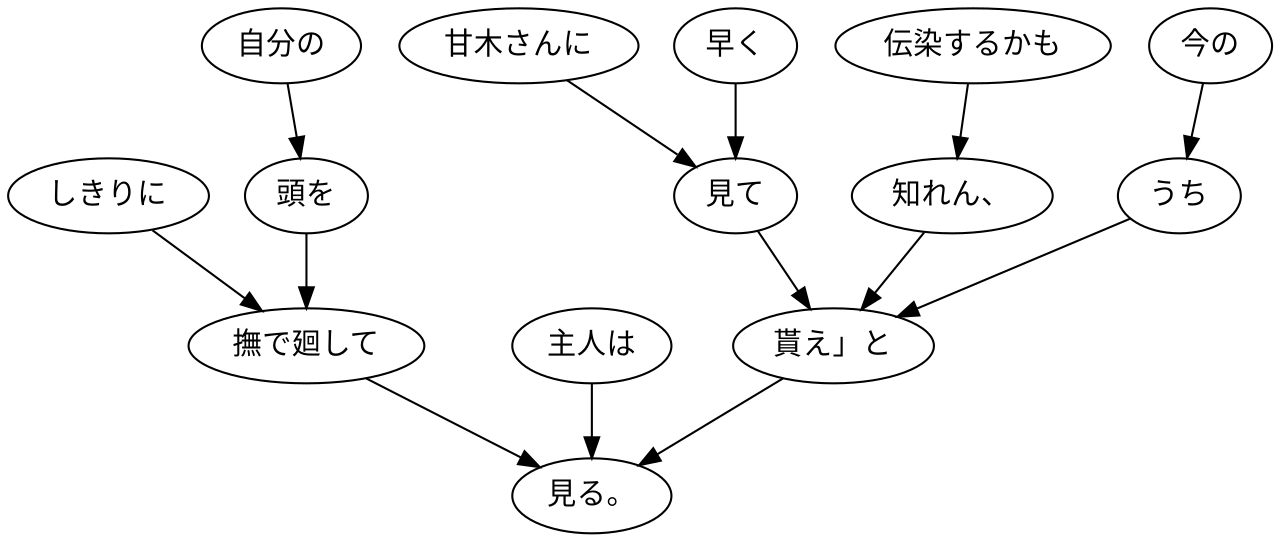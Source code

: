 digraph graph2253 {
	node0 [label="伝染するかも"];
	node1 [label="知れん、"];
	node2 [label="今の"];
	node3 [label="うち"];
	node4 [label="早く"];
	node5 [label="甘木さんに"];
	node6 [label="見て"];
	node7 [label="貰え」と"];
	node8 [label="主人は"];
	node9 [label="しきりに"];
	node10 [label="自分の"];
	node11 [label="頭を"];
	node12 [label="撫で廻して"];
	node13 [label="見る。"];
	node0 -> node1;
	node1 -> node7;
	node2 -> node3;
	node3 -> node7;
	node4 -> node6;
	node5 -> node6;
	node6 -> node7;
	node7 -> node13;
	node8 -> node13;
	node9 -> node12;
	node10 -> node11;
	node11 -> node12;
	node12 -> node13;
}
